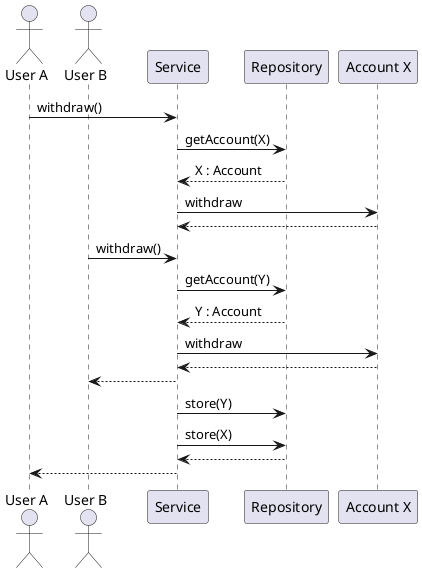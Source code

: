 @startuml

actor "User A" as U1
actor "User B" as U2
participant "Service" as S
participant "Repository" as R
participant "Account X" as A

U1 -> S: withdraw()
S -> R: getAccount(X)
S <-- R: X : Account
S -> A: withdraw
S <-- A:

U2 -> S: withdraw()
S -> R: getAccount(Y)
S <-- R: Y : Account
S -> A: withdraw
S <-- A:
U2 <-- S:

S -> R: store(Y)

S -> R: store(X)
S <-- R:
U1 <-- S:

@enduml
